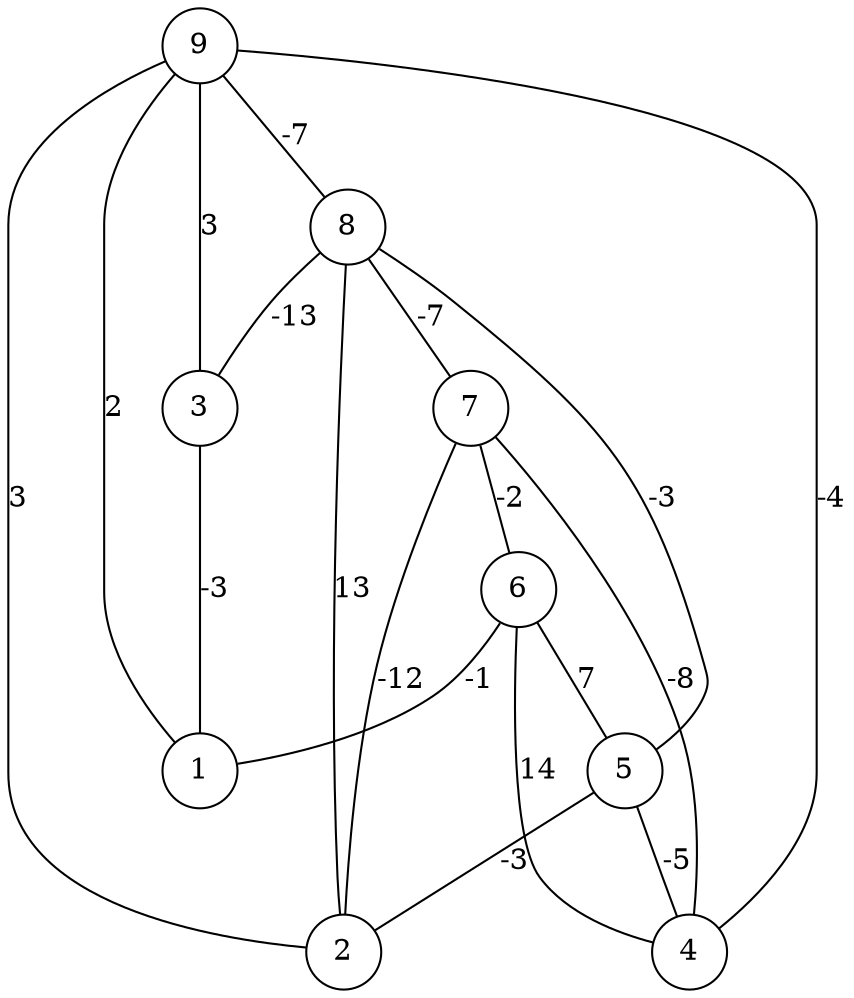 graph { 
	 fontname="Helvetica,Arial,sans-serif" 
	 node [shape = circle]; 
	 9 -- 1 [label = "2"];
	 9 -- 2 [label = "3"];
	 9 -- 3 [label = "3"];
	 9 -- 4 [label = "-4"];
	 9 -- 8 [label = "-7"];
	 8 -- 2 [label = "13"];
	 8 -- 3 [label = "-13"];
	 8 -- 5 [label = "-3"];
	 8 -- 7 [label = "-7"];
	 7 -- 2 [label = "-12"];
	 7 -- 4 [label = "-8"];
	 7 -- 6 [label = "-2"];
	 6 -- 1 [label = "-1"];
	 6 -- 4 [label = "14"];
	 6 -- 5 [label = "7"];
	 5 -- 2 [label = "-3"];
	 5 -- 4 [label = "-5"];
	 3 -- 1 [label = "-3"];
	 1;
	 2;
	 3;
	 4;
	 5;
	 6;
	 7;
	 8;
	 9;
}
